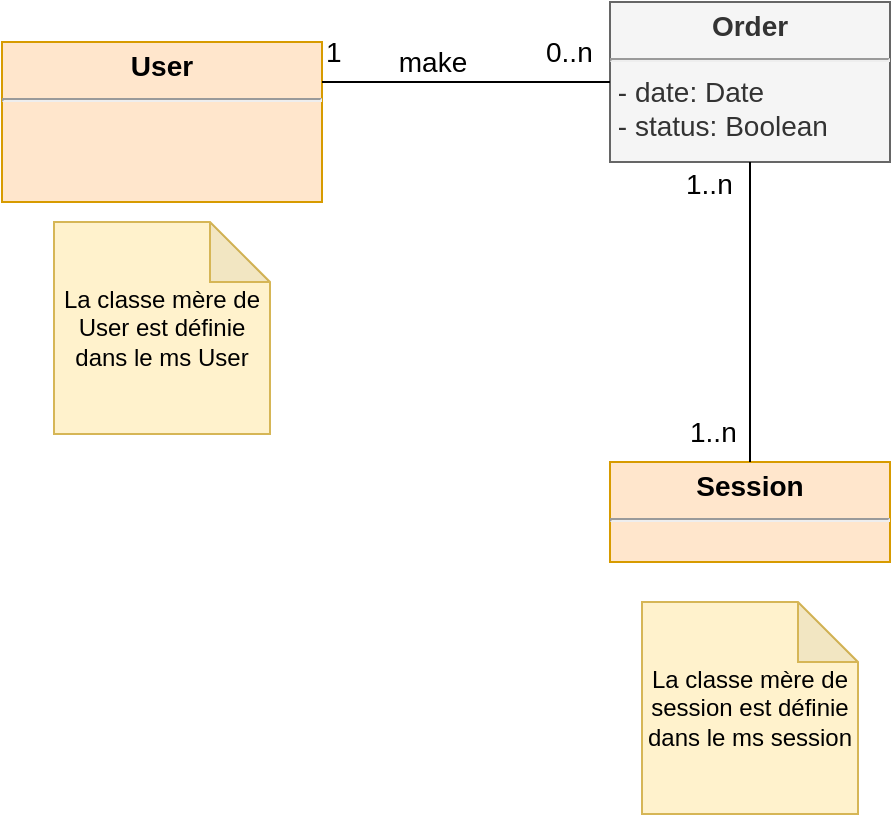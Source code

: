 <mxfile version="13.3.5" type="github">
  <diagram id="3z9ya4Ewqij1RouaAyG5" name="Page-1">
    <mxGraphModel dx="683" dy="1602" grid="1" gridSize="10" guides="1" tooltips="1" connect="1" arrows="1" fold="1" page="1" pageScale="1" pageWidth="827" pageHeight="1169" math="0" shadow="0">
      <root>
        <mxCell id="0" />
        <mxCell id="1" parent="0" />
        <mxCell id="lMDbwuIr3GFBLvMX4M27-1" value="&lt;p style=&quot;margin: 4px 0px 0px ; text-align: center ; font-size: 14px&quot;&gt;&lt;b style=&quot;font-size: 14px&quot;&gt;&lt;font style=&quot;font-size: 14px&quot;&gt;User&lt;/font&gt;&lt;/b&gt;&lt;/p&gt;&lt;hr style=&quot;font-size: 14px&quot;&gt;&lt;p style=&quot;margin: 0px 0px 0px 4px ; font-size: 14px&quot;&gt;&lt;br&gt;&lt;/p&gt;&lt;p style=&quot;margin: 0px 0px 0px 4px ; font-size: 14px&quot;&gt;&lt;br style=&quot;font-size: 14px&quot;&gt;&lt;/p&gt;" style="verticalAlign=top;align=left;overflow=fill;fontSize=14;fontFamily=Helvetica;html=1;fillColor=#ffe6cc;strokeColor=#d79b00;" parent="1" vertex="1">
          <mxGeometry x="110" y="-640" width="160" height="80" as="geometry" />
        </mxCell>
        <mxCell id="lMDbwuIr3GFBLvMX4M27-2" value="&lt;p style=&quot;margin: 4px 0px 0px; text-align: center; font-size: 14px;&quot;&gt;&lt;b style=&quot;font-size: 14px;&quot;&gt;&lt;font style=&quot;font-size: 14px;&quot;&gt;Order&lt;/font&gt;&lt;/b&gt;&lt;/p&gt;&lt;hr style=&quot;font-size: 14px;&quot;&gt;&lt;p style=&quot;margin: 0px 0px 0px 4px; font-size: 14px;&quot;&gt;&lt;/p&gt;&lt;span style=&quot;font-size: 14px;&quot;&gt;&amp;nbsp;- date: Date&lt;br style=&quot;font-size: 14px;&quot;&gt;&amp;nbsp;- status: Boolean&lt;br style=&quot;font-size: 14px;&quot;&gt;&lt;/span&gt;" style="verticalAlign=top;align=left;overflow=fill;fontSize=14;fontFamily=Helvetica;html=1;fillColor=#f5f5f5;strokeColor=#666666;fontColor=#333333;" parent="1" vertex="1">
          <mxGeometry x="414" y="-660" width="140" height="80" as="geometry" />
        </mxCell>
        <mxCell id="lMDbwuIr3GFBLvMX4M27-3" value="" style="endArrow=none;html=1;endSize=12;startArrow=none;startSize=14;startFill=0;edgeStyle=orthogonalEdgeStyle;exitX=1;exitY=0.25;exitDx=0;exitDy=0;entryX=0;entryY=0.5;entryDx=0;entryDy=0;endFill=0;fontSize=14;" parent="1" source="lMDbwuIr3GFBLvMX4M27-1" target="lMDbwuIr3GFBLvMX4M27-2" edge="1">
          <mxGeometry relative="1" as="geometry">
            <mxPoint x="200" y="-460" as="sourcePoint" />
            <mxPoint x="200" y="-300" as="targetPoint" />
          </mxGeometry>
        </mxCell>
        <mxCell id="lMDbwuIr3GFBLvMX4M27-4" value="make" style="text;html=1;align=center;verticalAlign=middle;resizable=0;points=[];autosize=1;fontSize=14;" parent="1" vertex="1">
          <mxGeometry x="300" y="-640" width="50" height="20" as="geometry" />
        </mxCell>
        <mxCell id="lMDbwuIr3GFBLvMX4M27-5" value="0..n" style="resizable=0;html=1;align=left;verticalAlign=top;labelBackgroundColor=#ffffff;fontSize=14;" parent="1" connectable="0" vertex="1">
          <mxGeometry x="380" y="-650" as="geometry" />
        </mxCell>
        <mxCell id="lMDbwuIr3GFBLvMX4M27-6" value="1" style="resizable=0;html=1;align=left;verticalAlign=top;labelBackgroundColor=#ffffff;fontSize=14;" parent="1" connectable="0" vertex="1">
          <mxGeometry x="270" y="-650" as="geometry" />
        </mxCell>
        <mxCell id="lMDbwuIr3GFBLvMX4M27-7" value="&lt;p style=&quot;margin: 4px 0px 0px ; text-align: center ; font-size: 14px&quot;&gt;&lt;b style=&quot;font-size: 14px&quot;&gt;&lt;font style=&quot;font-size: 14px&quot;&gt;Session&lt;/font&gt;&lt;/b&gt;&lt;/p&gt;&lt;hr style=&quot;font-size: 14px&quot;&gt;&lt;p style=&quot;margin: 0px 0px 0px 4px ; font-size: 14px&quot;&gt;&lt;/p&gt;&lt;span style=&quot;font-size: 14px&quot;&gt;&amp;nbsp;&lt;br&gt;&lt;br style=&quot;font-size: 14px&quot;&gt;&lt;/span&gt;" style="verticalAlign=top;align=left;overflow=fill;fontSize=14;fontFamily=Helvetica;html=1;fillColor=#ffe6cc;strokeColor=#d79b00;" parent="1" vertex="1">
          <mxGeometry x="414" y="-430" width="140" height="50" as="geometry" />
        </mxCell>
        <mxCell id="lMDbwuIr3GFBLvMX4M27-8" value="" style="endArrow=none;html=1;endSize=12;startArrow=none;startSize=14;startFill=0;edgeStyle=orthogonalEdgeStyle;exitX=0.5;exitY=0;exitDx=0;exitDy=0;entryX=0.5;entryY=1;entryDx=0;entryDy=0;endFill=0;fontSize=14;" parent="1" source="lMDbwuIr3GFBLvMX4M27-7" target="lMDbwuIr3GFBLvMX4M27-2" edge="1">
          <mxGeometry relative="1" as="geometry">
            <mxPoint x="280" y="-610" as="sourcePoint" />
            <mxPoint x="424" y="-610" as="targetPoint" />
          </mxGeometry>
        </mxCell>
        <mxCell id="lMDbwuIr3GFBLvMX4M27-9" value="1..n" style="resizable=0;html=1;align=left;verticalAlign=top;labelBackgroundColor=#ffffff;fontSize=14;" parent="1" connectable="0" vertex="1">
          <mxGeometry x="370" y="-660" as="geometry">
            <mxPoint x="82" y="200" as="offset" />
          </mxGeometry>
        </mxCell>
        <mxCell id="lMDbwuIr3GFBLvMX4M27-10" value="1..n" style="resizable=0;html=1;align=left;verticalAlign=top;labelBackgroundColor=#ffffff;fontSize=14;" parent="1" connectable="0" vertex="1">
          <mxGeometry x="450" y="-584" as="geometry" />
        </mxCell>
        <mxCell id="hqtOsCALDi3WceIFyl6h-1" value="La classe mère de User est définie dans le ms User" style="shape=note;whiteSpace=wrap;html=1;backgroundOutline=1;darkOpacity=0.05;fillColor=#fff2cc;strokeColor=#d6b656;" vertex="1" parent="1">
          <mxGeometry x="136" y="-550" width="108" height="106" as="geometry" />
        </mxCell>
        <mxCell id="hqtOsCALDi3WceIFyl6h-2" value="La classe mère de session est définie dans le ms session" style="shape=note;whiteSpace=wrap;html=1;backgroundOutline=1;darkOpacity=0.05;fillColor=#fff2cc;strokeColor=#d6b656;" vertex="1" parent="1">
          <mxGeometry x="430" y="-360" width="108" height="106" as="geometry" />
        </mxCell>
      </root>
    </mxGraphModel>
  </diagram>
</mxfile>
